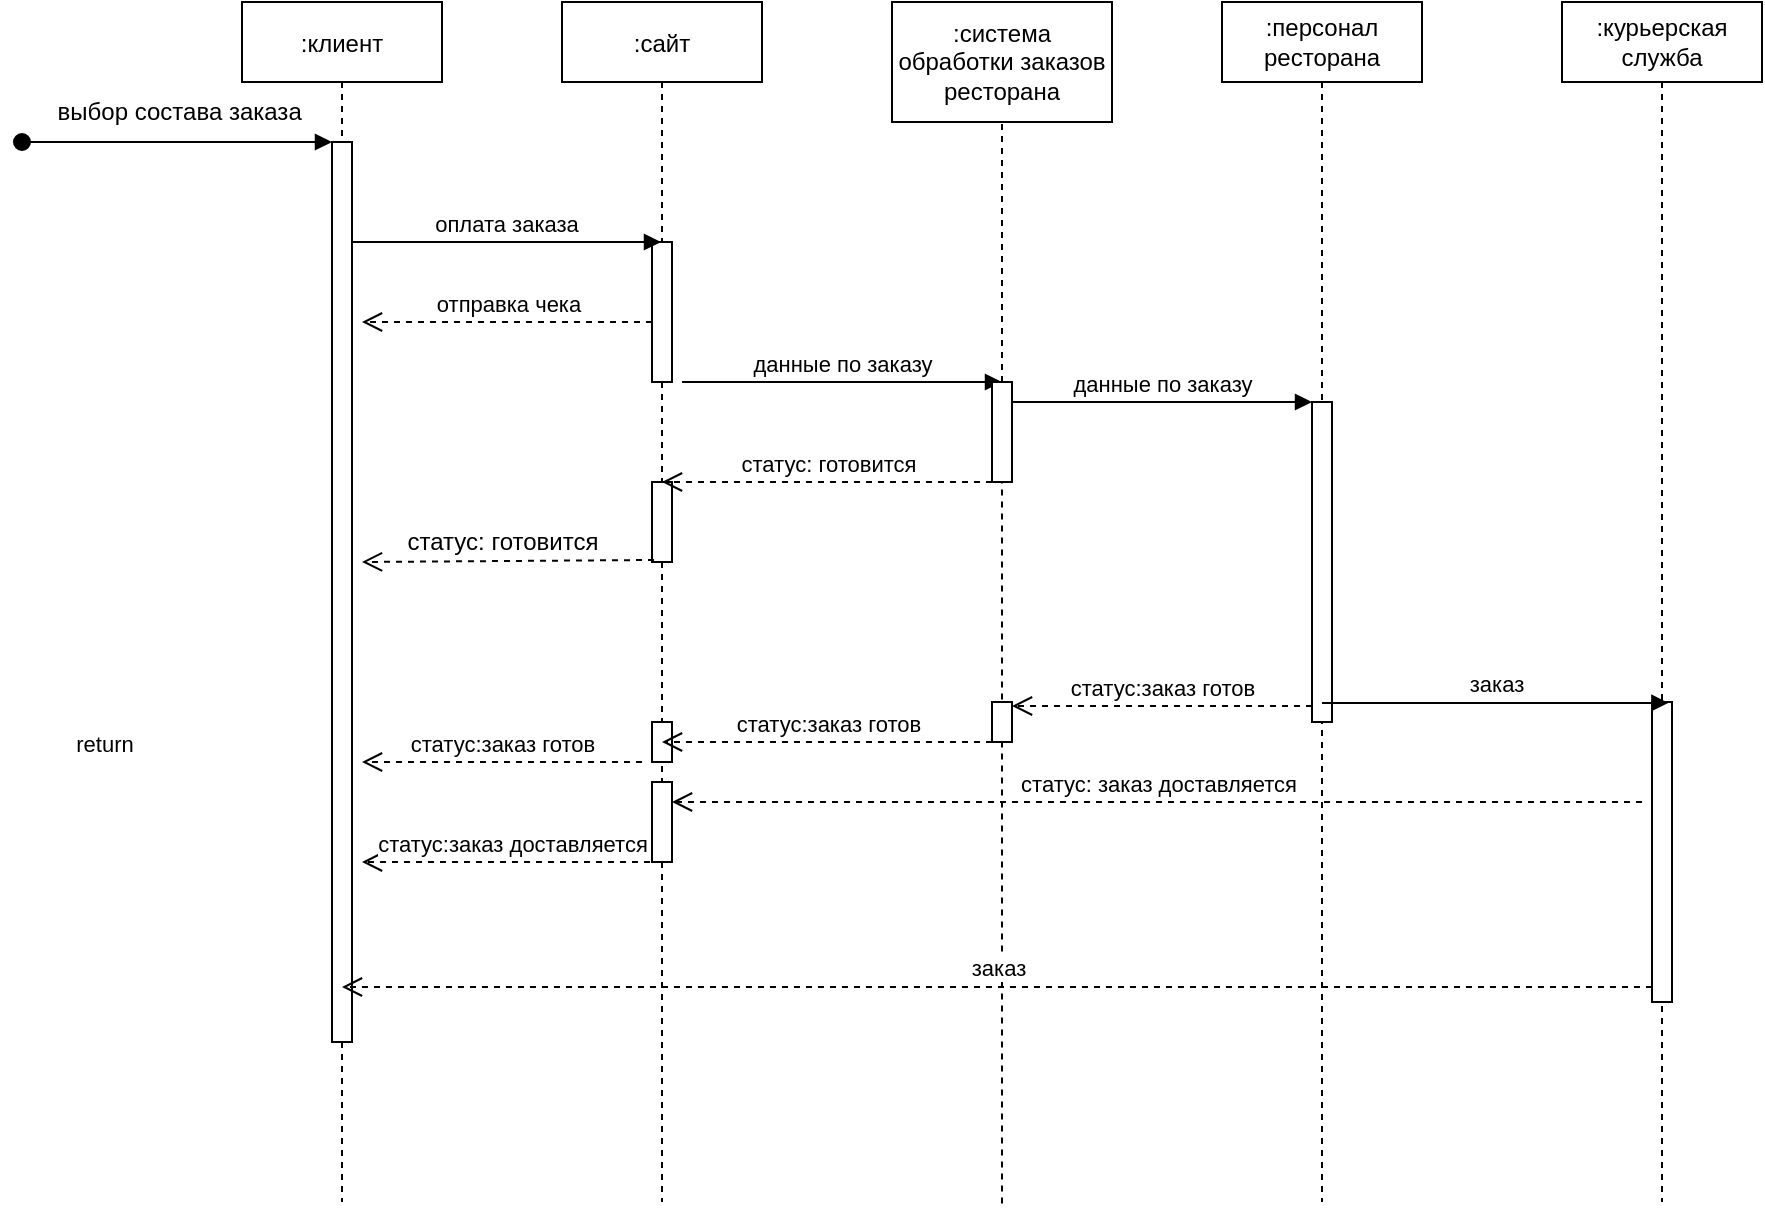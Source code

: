 <mxfile version="20.5.1" type="github">
  <diagram id="kgpKYQtTHZ0yAKxKKP6v" name="Page-1">
    <mxGraphModel dx="990" dy="551" grid="1" gridSize="10" guides="1" tooltips="1" connect="1" arrows="1" fold="1" page="1" pageScale="1" pageWidth="850" pageHeight="1100" math="0" shadow="0">
      <root>
        <mxCell id="0" />
        <mxCell id="1" parent="0" />
        <mxCell id="3nuBFxr9cyL0pnOWT2aG-1" value=":клиент" style="shape=umlLifeline;perimeter=lifelinePerimeter;container=1;collapsible=0;recursiveResize=0;rounded=0;shadow=0;strokeWidth=1;" parent="1" vertex="1">
          <mxGeometry x="140" y="80" width="100" height="600" as="geometry" />
        </mxCell>
        <mxCell id="3nuBFxr9cyL0pnOWT2aG-2" value="" style="points=[];perimeter=orthogonalPerimeter;rounded=0;shadow=0;strokeWidth=1;" parent="3nuBFxr9cyL0pnOWT2aG-1" vertex="1">
          <mxGeometry x="45" y="70" width="10" height="450" as="geometry" />
        </mxCell>
        <mxCell id="3nuBFxr9cyL0pnOWT2aG-3" value="" style="verticalAlign=bottom;startArrow=oval;endArrow=block;startSize=8;shadow=0;strokeWidth=1;" parent="3nuBFxr9cyL0pnOWT2aG-1" target="3nuBFxr9cyL0pnOWT2aG-2" edge="1">
          <mxGeometry relative="1" as="geometry">
            <mxPoint x="-110" y="70" as="sourcePoint" />
          </mxGeometry>
        </mxCell>
        <mxCell id="3nuBFxr9cyL0pnOWT2aG-5" value=":сайт" style="shape=umlLifeline;perimeter=lifelinePerimeter;container=1;collapsible=0;recursiveResize=0;rounded=0;shadow=0;strokeWidth=1;" parent="1" vertex="1">
          <mxGeometry x="300" y="80" width="100" height="600" as="geometry" />
        </mxCell>
        <mxCell id="3nuBFxr9cyL0pnOWT2aG-6" value="" style="points=[];perimeter=orthogonalPerimeter;rounded=0;shadow=0;strokeWidth=1;" parent="3nuBFxr9cyL0pnOWT2aG-5" vertex="1">
          <mxGeometry x="45" y="120" width="10" height="70" as="geometry" />
        </mxCell>
        <mxCell id="dZZaSURvjyK8Mu3CFqbQ-13" value="отправка чека" style="html=1;verticalAlign=bottom;endArrow=open;dashed=1;endSize=8;rounded=0;" parent="3nuBFxr9cyL0pnOWT2aG-5" edge="1">
          <mxGeometry relative="1" as="geometry">
            <mxPoint x="45" y="160" as="sourcePoint" />
            <mxPoint x="-100" y="160" as="targetPoint" />
            <Array as="points">
              <mxPoint x="5" y="160" />
            </Array>
          </mxGeometry>
        </mxCell>
        <mxCell id="dZZaSURvjyK8Mu3CFqbQ-15" value="данные по заказу" style="html=1;verticalAlign=bottom;endArrow=block;rounded=0;" parent="3nuBFxr9cyL0pnOWT2aG-5" edge="1">
          <mxGeometry width="80" relative="1" as="geometry">
            <mxPoint x="60" y="190" as="sourcePoint" />
            <mxPoint x="220" y="190" as="targetPoint" />
          </mxGeometry>
        </mxCell>
        <mxCell id="PPbHHssDrmAVjP7Bx44d-5" value="" style="html=1;points=[];perimeter=orthogonalPerimeter;" vertex="1" parent="3nuBFxr9cyL0pnOWT2aG-5">
          <mxGeometry x="45" y="240" width="10" height="40" as="geometry" />
        </mxCell>
        <mxCell id="PPbHHssDrmAVjP7Bx44d-18" value="" style="html=1;points=[];perimeter=orthogonalPerimeter;" vertex="1" parent="3nuBFxr9cyL0pnOWT2aG-5">
          <mxGeometry x="45" y="360" width="10" height="20" as="geometry" />
        </mxCell>
        <mxCell id="PPbHHssDrmAVjP7Bx44d-21" value="статус:заказ готов" style="html=1;verticalAlign=bottom;endArrow=open;dashed=1;endSize=8;rounded=0;" edge="1" parent="3nuBFxr9cyL0pnOWT2aG-5">
          <mxGeometry relative="1" as="geometry">
            <mxPoint x="-100" y="380" as="targetPoint" />
            <mxPoint x="40" y="380" as="sourcePoint" />
          </mxGeometry>
        </mxCell>
        <mxCell id="PPbHHssDrmAVjP7Bx44d-26" value="" style="html=1;points=[];perimeter=orthogonalPerimeter;" vertex="1" parent="3nuBFxr9cyL0pnOWT2aG-5">
          <mxGeometry x="45" y="390" width="10" height="40" as="geometry" />
        </mxCell>
        <mxCell id="3nuBFxr9cyL0pnOWT2aG-8" value="оплата заказа" style="verticalAlign=bottom;endArrow=block;shadow=0;strokeWidth=1;" parent="1" source="3nuBFxr9cyL0pnOWT2aG-2" target="3nuBFxr9cyL0pnOWT2aG-5" edge="1">
          <mxGeometry relative="1" as="geometry">
            <mxPoint x="275" y="160" as="sourcePoint" />
            <Array as="points">
              <mxPoint x="270" y="200" />
            </Array>
          </mxGeometry>
        </mxCell>
        <mxCell id="dZZaSURvjyK8Mu3CFqbQ-1" value=":система обработки заказов ресторана" style="rounded=0;whiteSpace=wrap;html=1;" parent="1" vertex="1">
          <mxGeometry x="465" y="80" width="110" height="60" as="geometry" />
        </mxCell>
        <mxCell id="dZZaSURvjyK8Mu3CFqbQ-8" value="" style="endArrow=none;dashed=1;html=1;rounded=0;entryX=0.5;entryY=1;entryDx=0;entryDy=0;startArrow=none;" parent="1" source="dZZaSURvjyK8Mu3CFqbQ-16" target="dZZaSURvjyK8Mu3CFqbQ-1" edge="1">
          <mxGeometry width="50" height="50" relative="1" as="geometry">
            <mxPoint x="520" y="440" as="sourcePoint" />
            <mxPoint x="570" y="280" as="targetPoint" />
          </mxGeometry>
        </mxCell>
        <mxCell id="dZZaSURvjyK8Mu3CFqbQ-14" value="&amp;nbsp; &amp;nbsp; &amp;nbsp;выбор состава заказа" style="text;html=1;align=center;verticalAlign=middle;resizable=0;points=[];autosize=1;strokeColor=none;fillColor=none;" parent="1" vertex="1">
          <mxGeometry x="20" y="120" width="160" height="30" as="geometry" />
        </mxCell>
        <mxCell id="dZZaSURvjyK8Mu3CFqbQ-16" value="" style="points=[];perimeter=orthogonalPerimeter;rounded=0;shadow=0;strokeWidth=1;" parent="1" vertex="1">
          <mxGeometry x="515" y="270" width="10" height="50" as="geometry" />
        </mxCell>
        <mxCell id="dZZaSURvjyK8Mu3CFqbQ-17" value="" style="endArrow=none;dashed=1;html=1;rounded=0;entryX=0.5;entryY=1;entryDx=0;entryDy=0;" parent="1" target="dZZaSURvjyK8Mu3CFqbQ-16" edge="1">
          <mxGeometry width="50" height="50" relative="1" as="geometry">
            <mxPoint x="520" y="680.8" as="sourcePoint" />
            <mxPoint x="520" y="120" as="targetPoint" />
          </mxGeometry>
        </mxCell>
        <mxCell id="PPbHHssDrmAVjP7Bx44d-1" value=":персонал ресторана" style="shape=umlLifeline;perimeter=lifelinePerimeter;whiteSpace=wrap;html=1;container=1;collapsible=0;recursiveResize=0;outlineConnect=0;" vertex="1" parent="1">
          <mxGeometry x="630" y="80" width="100" height="600" as="geometry" />
        </mxCell>
        <mxCell id="PPbHHssDrmAVjP7Bx44d-12" value="" style="html=1;points=[];perimeter=orthogonalPerimeter;" vertex="1" parent="PPbHHssDrmAVjP7Bx44d-1">
          <mxGeometry x="45" y="200" width="10" height="160" as="geometry" />
        </mxCell>
        <mxCell id="PPbHHssDrmAVjP7Bx44d-6" value="статус: готовится" style="html=1;verticalAlign=bottom;endArrow=open;dashed=1;endSize=8;rounded=0;" edge="1" parent="1" target="3nuBFxr9cyL0pnOWT2aG-5">
          <mxGeometry relative="1" as="geometry">
            <mxPoint x="515" y="320" as="sourcePoint" />
            <mxPoint x="435" y="320" as="targetPoint" />
          </mxGeometry>
        </mxCell>
        <mxCell id="PPbHHssDrmAVjP7Bx44d-7" value="return" style="html=1;verticalAlign=bottom;endArrow=open;dashed=1;endSize=8;rounded=0;exitX=0.1;exitY=0.975;exitDx=0;exitDy=0;exitPerimeter=0;" edge="1" parent="1" source="PPbHHssDrmAVjP7Bx44d-5">
          <mxGeometry x="1" y="164" relative="1" as="geometry">
            <mxPoint x="460" y="260" as="sourcePoint" />
            <mxPoint x="200" y="360" as="targetPoint" />
            <Array as="points" />
            <mxPoint x="-130" y="-64" as="offset" />
          </mxGeometry>
        </mxCell>
        <mxCell id="PPbHHssDrmAVjP7Bx44d-11" value="статус: готовится" style="text;html=1;align=center;verticalAlign=middle;resizable=0;points=[];autosize=1;strokeColor=none;fillColor=none;" vertex="1" parent="1">
          <mxGeometry x="210" y="335" width="120" height="30" as="geometry" />
        </mxCell>
        <mxCell id="PPbHHssDrmAVjP7Bx44d-13" value="данные по заказу" style="html=1;verticalAlign=bottom;endArrow=block;entryX=0;entryY=0;rounded=0;" edge="1" target="PPbHHssDrmAVjP7Bx44d-12" parent="1" source="dZZaSURvjyK8Mu3CFqbQ-16">
          <mxGeometry relative="1" as="geometry">
            <mxPoint x="600" y="280" as="sourcePoint" />
          </mxGeometry>
        </mxCell>
        <mxCell id="PPbHHssDrmAVjP7Bx44d-16" value=":курьерская служба" style="shape=umlLifeline;perimeter=lifelinePerimeter;whiteSpace=wrap;html=1;container=1;collapsible=0;recursiveResize=0;outlineConnect=0;" vertex="1" parent="1">
          <mxGeometry x="800" y="80" width="100" height="600" as="geometry" />
        </mxCell>
        <mxCell id="PPbHHssDrmAVjP7Bx44d-22" value="" style="html=1;points=[];perimeter=orthogonalPerimeter;" vertex="1" parent="PPbHHssDrmAVjP7Bx44d-16">
          <mxGeometry x="45" y="350" width="10" height="150" as="geometry" />
        </mxCell>
        <mxCell id="PPbHHssDrmAVjP7Bx44d-25" value="статус: заказ доставляется" style="html=1;verticalAlign=bottom;endArrow=open;dashed=1;endSize=8;rounded=0;" edge="1" parent="PPbHHssDrmAVjP7Bx44d-16" target="PPbHHssDrmAVjP7Bx44d-26">
          <mxGeometry relative="1" as="geometry">
            <mxPoint x="40" y="400" as="sourcePoint" />
            <mxPoint x="-390" y="400" as="targetPoint" />
          </mxGeometry>
        </mxCell>
        <mxCell id="PPbHHssDrmAVjP7Bx44d-14" value="статус:заказ готов" style="html=1;verticalAlign=bottom;endArrow=open;dashed=1;endSize=8;exitX=0;exitY=0.95;rounded=0;" edge="1" source="PPbHHssDrmAVjP7Bx44d-12" parent="1" target="PPbHHssDrmAVjP7Bx44d-19">
          <mxGeometry relative="1" as="geometry">
            <mxPoint x="520" y="430" as="targetPoint" />
          </mxGeometry>
        </mxCell>
        <mxCell id="PPbHHssDrmAVjP7Bx44d-19" value="" style="html=1;points=[];perimeter=orthogonalPerimeter;" vertex="1" parent="1">
          <mxGeometry x="515" y="430" width="10" height="20" as="geometry" />
        </mxCell>
        <mxCell id="PPbHHssDrmAVjP7Bx44d-20" value="статус:заказ готов" style="html=1;verticalAlign=bottom;endArrow=open;dashed=1;endSize=8;exitX=0;exitY=0.95;rounded=0;" edge="1" parent="1">
          <mxGeometry relative="1" as="geometry">
            <mxPoint x="350" y="450" as="targetPoint" />
            <mxPoint x="515" y="450.0" as="sourcePoint" />
          </mxGeometry>
        </mxCell>
        <mxCell id="PPbHHssDrmAVjP7Bx44d-23" value="заказ" style="html=1;verticalAlign=bottom;endArrow=block;entryX=0.82;entryY=0.003;rounded=0;entryDx=0;entryDy=0;entryPerimeter=0;" edge="1" target="PPbHHssDrmAVjP7Bx44d-22" parent="1" source="PPbHHssDrmAVjP7Bx44d-1">
          <mxGeometry relative="1" as="geometry">
            <mxPoint x="780" y="335" as="sourcePoint" />
          </mxGeometry>
        </mxCell>
        <mxCell id="PPbHHssDrmAVjP7Bx44d-24" value="заказ" style="html=1;verticalAlign=bottom;endArrow=open;dashed=1;endSize=8;exitX=0;exitY=0.95;rounded=0;" edge="1" source="PPbHHssDrmAVjP7Bx44d-22" parent="1" target="3nuBFxr9cyL0pnOWT2aG-1">
          <mxGeometry relative="1" as="geometry">
            <mxPoint x="740" y="506" as="targetPoint" />
          </mxGeometry>
        </mxCell>
        <mxCell id="PPbHHssDrmAVjP7Bx44d-27" value="статус:заказ доставляется" style="html=1;verticalAlign=bottom;endArrow=open;dashed=1;endSize=8;rounded=0;" edge="1" parent="1">
          <mxGeometry relative="1" as="geometry">
            <mxPoint x="350" y="510" as="sourcePoint" />
            <mxPoint x="200" y="510" as="targetPoint" />
          </mxGeometry>
        </mxCell>
      </root>
    </mxGraphModel>
  </diagram>
</mxfile>
